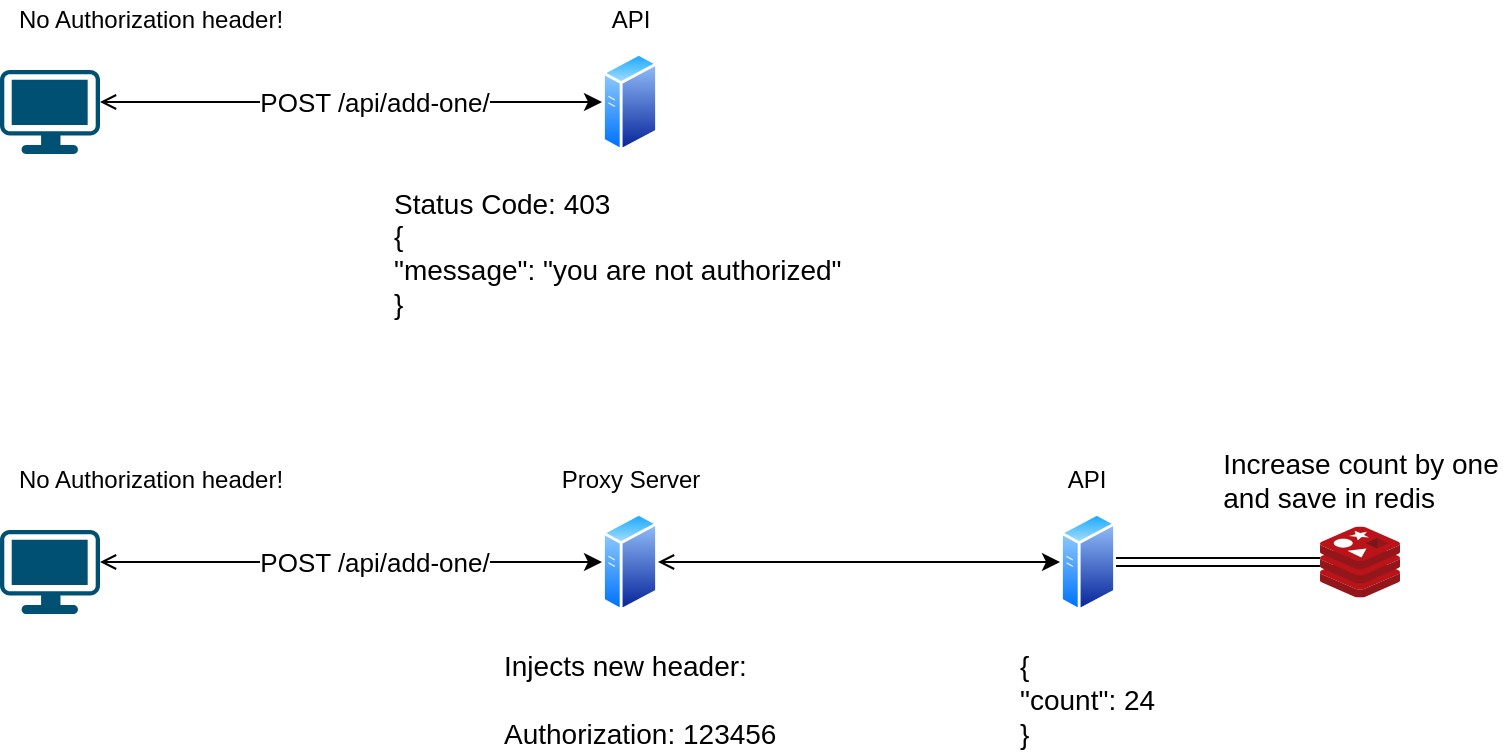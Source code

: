 <mxfile>
    <diagram id="eWBZczEK-0XSzhH1aRuM" name="Page-1">
        <mxGraphModel dx="371" dy="342" grid="1" gridSize="10" guides="1" tooltips="1" connect="1" arrows="1" fold="1" page="1" pageScale="1" pageWidth="850" pageHeight="1100" math="0" shadow="0">
            <root>
                <mxCell id="0"/>
                <mxCell id="1" parent="0"/>
                <mxCell id="6" style="edgeStyle=elbowEdgeStyle;rounded=0;orthogonalLoop=1;jettySize=auto;html=1;elbow=vertical;startArrow=open;startFill=0;entryX=0;entryY=0.5;entryDx=0;entryDy=0;" parent="1" source="2" target="7" edge="1">
                    <mxGeometry relative="1" as="geometry">
                        <mxPoint x="280" y="295" as="targetPoint"/>
                    </mxGeometry>
                </mxCell>
                <mxCell id="11" value="&lt;font style=&quot;font-size: 13px&quot;&gt;POST /api/add-one/&lt;/font&gt;" style="edgeLabel;html=1;align=center;verticalAlign=middle;resizable=0;points=[];" parent="6" vertex="1" connectable="0">
                    <mxGeometry x="0.301" y="-2" relative="1" as="geometry">
                        <mxPoint x="-27" y="-2" as="offset"/>
                    </mxGeometry>
                </mxCell>
                <mxCell id="2" value="" style="points=[[0.03,0.03,0],[0.5,0,0],[0.97,0.03,0],[1,0.4,0],[0.97,0.745,0],[0.5,1,0],[0.03,0.745,0],[0,0.4,0]];verticalLabelPosition=bottom;html=1;verticalAlign=top;aspect=fixed;align=center;pointerEvents=1;shape=mxgraph.cisco19.workstation;fillColor=#005073;strokeColor=none;" parent="1" vertex="1">
                    <mxGeometry x="20" y="275" width="50" height="42" as="geometry"/>
                </mxCell>
                <mxCell id="4" value="Proxy Server" style="text;html=1;align=center;verticalAlign=middle;resizable=0;points=[];autosize=1;strokeColor=none;" parent="1" vertex="1">
                    <mxGeometry x="295" y="240" width="80" height="20" as="geometry"/>
                </mxCell>
                <mxCell id="9" style="rounded=0;orthogonalLoop=1;jettySize=auto;html=1;startArrow=open;startFill=0;" parent="1" source="7" target="8" edge="1">
                    <mxGeometry relative="1" as="geometry"/>
                </mxCell>
                <mxCell id="7" value="" style="aspect=fixed;perimeter=ellipsePerimeter;html=1;align=center;shadow=0;dashed=0;spacingTop=3;image;image=img/lib/active_directory/generic_server.svg;" parent="1" vertex="1">
                    <mxGeometry x="321" y="265" width="28.0" height="52" as="geometry"/>
                </mxCell>
                <mxCell id="19" style="rounded=0;orthogonalLoop=1;jettySize=auto;html=1;exitX=1;exitY=0.5;exitDx=0;exitDy=0;endArrow=classicThin;endFill=1;shape=link;edgeStyle=orthogonalEdgeStyle;width=4;" parent="1" source="8" target="15" edge="1">
                    <mxGeometry relative="1" as="geometry"/>
                </mxCell>
                <mxCell id="8" value="" style="aspect=fixed;perimeter=ellipsePerimeter;html=1;align=center;shadow=0;dashed=0;spacingTop=3;image;image=img/lib/active_directory/generic_server.svg;" parent="1" vertex="1">
                    <mxGeometry x="550" y="265" width="28.0" height="52" as="geometry"/>
                </mxCell>
                <mxCell id="10" value="API" style="text;html=1;align=center;verticalAlign=middle;resizable=0;points=[];autosize=1;strokeColor=none;" parent="1" vertex="1">
                    <mxGeometry x="548" y="240" width="30" height="20" as="geometry"/>
                </mxCell>
                <mxCell id="12" value="&lt;font style=&quot;font-size: 14px&quot;&gt;{&lt;br&gt;&quot;count&quot;: 24&lt;br&gt;}&lt;/font&gt;" style="text;html=1;align=left;verticalAlign=middle;resizable=0;points=[];autosize=1;strokeColor=none;" parent="1" vertex="1">
                    <mxGeometry x="528" y="335" width="80" height="50" as="geometry"/>
                </mxCell>
                <mxCell id="13" value="&lt;font style=&quot;font-size: 14px&quot;&gt;Injects new header:&lt;br&gt;&lt;br&gt;Authorization: 123456&lt;/font&gt;" style="text;html=1;align=left;verticalAlign=middle;resizable=0;points=[];autosize=1;strokeColor=none;" parent="1" vertex="1">
                    <mxGeometry x="270" y="335" width="150" height="50" as="geometry"/>
                </mxCell>
                <mxCell id="14" value="No Authorization header!" style="text;html=1;align=center;verticalAlign=middle;resizable=0;points=[];autosize=1;strokeColor=none;" parent="1" vertex="1">
                    <mxGeometry x="20" y="240" width="150" height="20" as="geometry"/>
                </mxCell>
                <mxCell id="15" value="" style="aspect=fixed;html=1;points=[];align=center;image;fontSize=12;image=img/lib/mscae/Cache_Redis_Product.svg;" parent="1" vertex="1">
                    <mxGeometry x="680" y="273.2" width="40" height="35.6" as="geometry"/>
                </mxCell>
                <mxCell id="23" value="Increase count by one&lt;br&gt;&lt;div style=&quot;text-align: left&quot;&gt;&lt;span&gt;and save in redis&lt;/span&gt;&lt;/div&gt;" style="text;html=1;align=center;verticalAlign=middle;resizable=0;points=[];autosize=1;strokeColor=none;fontSize=14;" parent="1" vertex="1">
                    <mxGeometry x="625" y="230" width="150" height="40" as="geometry"/>
                </mxCell>
                <mxCell id="31" style="edgeStyle=elbowEdgeStyle;rounded=0;orthogonalLoop=1;jettySize=auto;html=1;elbow=vertical;startArrow=open;startFill=0;entryX=0;entryY=0.5;entryDx=0;entryDy=0;" parent="1" source="33" target="35" edge="1">
                    <mxGeometry relative="1" as="geometry">
                        <mxPoint x="280" y="65" as="targetPoint"/>
                    </mxGeometry>
                </mxCell>
                <mxCell id="32" value="&lt;font style=&quot;font-size: 13px&quot;&gt;POST /api/add-one/&lt;/font&gt;" style="edgeLabel;html=1;align=center;verticalAlign=middle;resizable=0;points=[];" parent="31" vertex="1" connectable="0">
                    <mxGeometry x="0.301" y="-2" relative="1" as="geometry">
                        <mxPoint x="-27" y="-2" as="offset"/>
                    </mxGeometry>
                </mxCell>
                <mxCell id="33" value="" style="points=[[0.03,0.03,0],[0.5,0,0],[0.97,0.03,0],[1,0.4,0],[0.97,0.745,0],[0.5,1,0],[0.03,0.745,0],[0,0.4,0]];verticalLabelPosition=bottom;html=1;verticalAlign=top;aspect=fixed;align=center;pointerEvents=1;shape=mxgraph.cisco19.workstation;fillColor=#005073;strokeColor=none;" parent="1" vertex="1">
                    <mxGeometry x="20" y="45" width="50" height="42" as="geometry"/>
                </mxCell>
                <mxCell id="34" value="API" style="text;html=1;align=center;verticalAlign=middle;resizable=0;points=[];autosize=1;strokeColor=none;" parent="1" vertex="1">
                    <mxGeometry x="320" y="10" width="30" height="20" as="geometry"/>
                </mxCell>
                <mxCell id="35" value="" style="aspect=fixed;perimeter=ellipsePerimeter;html=1;align=center;shadow=0;dashed=0;spacingTop=3;image;image=img/lib/active_directory/generic_server.svg;" parent="1" vertex="1">
                    <mxGeometry x="321" y="35" width="28.0" height="52" as="geometry"/>
                </mxCell>
                <mxCell id="37" value="No Authorization header!" style="text;html=1;align=center;verticalAlign=middle;resizable=0;points=[];autosize=1;strokeColor=none;" parent="1" vertex="1">
                    <mxGeometry x="20" y="10" width="150" height="20" as="geometry"/>
                </mxCell>
                <mxCell id="38" value="&lt;font style=&quot;font-size: 14px&quot;&gt;Status Code: 403&lt;br&gt;{&lt;br&gt;&quot;message&quot;: &quot;you are not authorized&quot;&lt;br&gt;}&lt;br&gt;&lt;br&gt;&lt;/font&gt;" style="text;html=1;align=left;verticalAlign=middle;resizable=0;points=[];autosize=1;strokeColor=none;" parent="1" vertex="1">
                    <mxGeometry x="215" y="110" width="240" height="70" as="geometry"/>
                </mxCell>
            </root>
        </mxGraphModel>
    </diagram>
</mxfile>